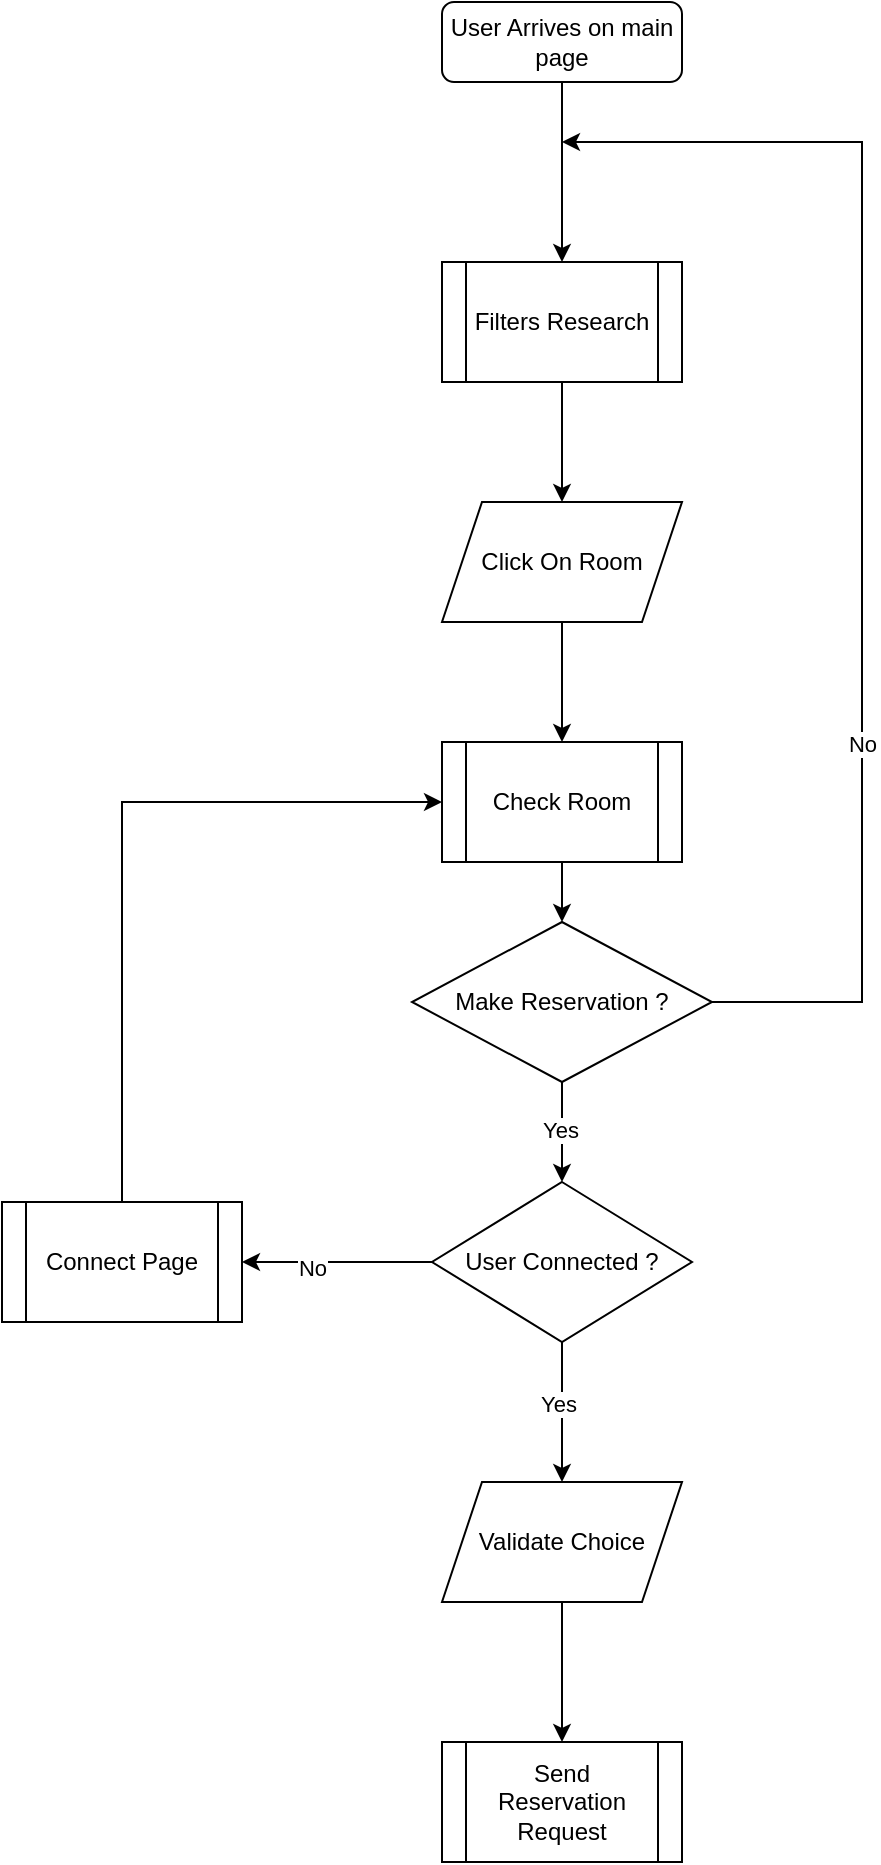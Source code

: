 <mxfile version="27.1.5">
  <diagram id="C5RBs43oDa-KdzZeNtuy" name="Page-1">
    <mxGraphModel dx="1343" dy="648" grid="1" gridSize="10" guides="1" tooltips="1" connect="1" arrows="1" fold="1" page="1" pageScale="1" pageWidth="827" pageHeight="1169" math="0" shadow="0">
      <root>
        <mxCell id="WIyWlLk6GJQsqaUBKTNV-0" />
        <mxCell id="WIyWlLk6GJQsqaUBKTNV-1" parent="WIyWlLk6GJQsqaUBKTNV-0" />
        <mxCell id="WIfyMI-WzecUwXFEvHSk-4" style="edgeStyle=orthogonalEdgeStyle;rounded=0;orthogonalLoop=1;jettySize=auto;html=1;" edge="1" parent="WIyWlLk6GJQsqaUBKTNV-1" source="WIyWlLk6GJQsqaUBKTNV-3" target="WIfyMI-WzecUwXFEvHSk-3">
          <mxGeometry relative="1" as="geometry" />
        </mxCell>
        <mxCell id="WIyWlLk6GJQsqaUBKTNV-3" value="User Arrives on main page" style="rounded=1;whiteSpace=wrap;html=1;fontSize=12;glass=0;strokeWidth=1;shadow=0;" parent="WIyWlLk6GJQsqaUBKTNV-1" vertex="1">
          <mxGeometry x="340" y="10" width="120" height="40" as="geometry" />
        </mxCell>
        <mxCell id="WIfyMI-WzecUwXFEvHSk-6" style="edgeStyle=orthogonalEdgeStyle;rounded=0;orthogonalLoop=1;jettySize=auto;html=1;" edge="1" parent="WIyWlLk6GJQsqaUBKTNV-1" source="WIfyMI-WzecUwXFEvHSk-3" target="WIfyMI-WzecUwXFEvHSk-5">
          <mxGeometry relative="1" as="geometry" />
        </mxCell>
        <mxCell id="WIfyMI-WzecUwXFEvHSk-3" value="Filters Research" style="shape=process;whiteSpace=wrap;html=1;backgroundOutline=1;" vertex="1" parent="WIyWlLk6GJQsqaUBKTNV-1">
          <mxGeometry x="340" y="140" width="120" height="60" as="geometry" />
        </mxCell>
        <mxCell id="WIfyMI-WzecUwXFEvHSk-8" style="edgeStyle=orthogonalEdgeStyle;rounded=0;orthogonalLoop=1;jettySize=auto;html=1;" edge="1" parent="WIyWlLk6GJQsqaUBKTNV-1" source="WIfyMI-WzecUwXFEvHSk-5" target="WIfyMI-WzecUwXFEvHSk-7">
          <mxGeometry relative="1" as="geometry" />
        </mxCell>
        <mxCell id="WIfyMI-WzecUwXFEvHSk-5" value="Click On Room" style="shape=parallelogram;perimeter=parallelogramPerimeter;whiteSpace=wrap;html=1;fixedSize=1;" vertex="1" parent="WIyWlLk6GJQsqaUBKTNV-1">
          <mxGeometry x="340" y="260" width="120" height="60" as="geometry" />
        </mxCell>
        <mxCell id="WIfyMI-WzecUwXFEvHSk-15" style="edgeStyle=orthogonalEdgeStyle;rounded=0;orthogonalLoop=1;jettySize=auto;html=1;" edge="1" parent="WIyWlLk6GJQsqaUBKTNV-1" source="WIfyMI-WzecUwXFEvHSk-7" target="WIfyMI-WzecUwXFEvHSk-9">
          <mxGeometry relative="1" as="geometry" />
        </mxCell>
        <mxCell id="WIfyMI-WzecUwXFEvHSk-7" value="Check Room" style="shape=process;whiteSpace=wrap;html=1;backgroundOutline=1;" vertex="1" parent="WIyWlLk6GJQsqaUBKTNV-1">
          <mxGeometry x="340" y="380" width="120" height="60" as="geometry" />
        </mxCell>
        <mxCell id="WIfyMI-WzecUwXFEvHSk-13" style="edgeStyle=orthogonalEdgeStyle;rounded=0;orthogonalLoop=1;jettySize=auto;html=1;exitX=1;exitY=0.5;exitDx=0;exitDy=0;" edge="1" parent="WIyWlLk6GJQsqaUBKTNV-1" source="WIfyMI-WzecUwXFEvHSk-9">
          <mxGeometry relative="1" as="geometry">
            <mxPoint x="400" y="80" as="targetPoint" />
            <Array as="points">
              <mxPoint x="550" y="510" />
              <mxPoint x="550" y="80" />
            </Array>
          </mxGeometry>
        </mxCell>
        <mxCell id="WIfyMI-WzecUwXFEvHSk-14" value="No" style="edgeLabel;html=1;align=center;verticalAlign=middle;resizable=0;points=[];" vertex="1" connectable="0" parent="WIfyMI-WzecUwXFEvHSk-13">
          <mxGeometry x="-0.377" relative="1" as="geometry">
            <mxPoint as="offset" />
          </mxGeometry>
        </mxCell>
        <mxCell id="WIfyMI-WzecUwXFEvHSk-16" style="edgeStyle=orthogonalEdgeStyle;rounded=0;orthogonalLoop=1;jettySize=auto;html=1;" edge="1" parent="WIyWlLk6GJQsqaUBKTNV-1" source="WIfyMI-WzecUwXFEvHSk-9" target="WIfyMI-WzecUwXFEvHSk-11">
          <mxGeometry relative="1" as="geometry" />
        </mxCell>
        <mxCell id="WIfyMI-WzecUwXFEvHSk-17" value="Yes" style="edgeLabel;html=1;align=center;verticalAlign=middle;resizable=0;points=[];" vertex="1" connectable="0" parent="WIfyMI-WzecUwXFEvHSk-16">
          <mxGeometry x="-0.054" y="-1" relative="1" as="geometry">
            <mxPoint as="offset" />
          </mxGeometry>
        </mxCell>
        <mxCell id="WIfyMI-WzecUwXFEvHSk-9" value="Make Reservation ?" style="rhombus;whiteSpace=wrap;html=1;" vertex="1" parent="WIyWlLk6GJQsqaUBKTNV-1">
          <mxGeometry x="325" y="470" width="150" height="80" as="geometry" />
        </mxCell>
        <mxCell id="WIfyMI-WzecUwXFEvHSk-20" style="edgeStyle=orthogonalEdgeStyle;rounded=0;orthogonalLoop=1;jettySize=auto;html=1;" edge="1" parent="WIyWlLk6GJQsqaUBKTNV-1" source="WIfyMI-WzecUwXFEvHSk-11" target="WIfyMI-WzecUwXFEvHSk-19">
          <mxGeometry relative="1" as="geometry" />
        </mxCell>
        <mxCell id="WIfyMI-WzecUwXFEvHSk-28" value="No" style="edgeLabel;html=1;align=center;verticalAlign=middle;resizable=0;points=[];" vertex="1" connectable="0" parent="WIfyMI-WzecUwXFEvHSk-20">
          <mxGeometry x="0.274" y="3" relative="1" as="geometry">
            <mxPoint as="offset" />
          </mxGeometry>
        </mxCell>
        <mxCell id="WIfyMI-WzecUwXFEvHSk-24" style="edgeStyle=orthogonalEdgeStyle;rounded=0;orthogonalLoop=1;jettySize=auto;html=1;entryX=0.5;entryY=0;entryDx=0;entryDy=0;" edge="1" parent="WIyWlLk6GJQsqaUBKTNV-1" source="WIfyMI-WzecUwXFEvHSk-11" target="WIfyMI-WzecUwXFEvHSk-26">
          <mxGeometry relative="1" as="geometry">
            <mxPoint x="400" y="750" as="targetPoint" />
          </mxGeometry>
        </mxCell>
        <mxCell id="WIfyMI-WzecUwXFEvHSk-29" value="Yes" style="edgeLabel;html=1;align=center;verticalAlign=middle;resizable=0;points=[];" vertex="1" connectable="0" parent="WIfyMI-WzecUwXFEvHSk-24">
          <mxGeometry x="-0.133" y="-2" relative="1" as="geometry">
            <mxPoint as="offset" />
          </mxGeometry>
        </mxCell>
        <mxCell id="WIfyMI-WzecUwXFEvHSk-11" value="User Connected ?" style="rhombus;whiteSpace=wrap;html=1;" vertex="1" parent="WIyWlLk6GJQsqaUBKTNV-1">
          <mxGeometry x="335" y="600" width="130" height="80" as="geometry" />
        </mxCell>
        <mxCell id="WIfyMI-WzecUwXFEvHSk-27" style="edgeStyle=orthogonalEdgeStyle;rounded=0;orthogonalLoop=1;jettySize=auto;html=1;exitX=0.5;exitY=0;exitDx=0;exitDy=0;entryX=0;entryY=0.5;entryDx=0;entryDy=0;" edge="1" parent="WIyWlLk6GJQsqaUBKTNV-1" source="WIfyMI-WzecUwXFEvHSk-19" target="WIfyMI-WzecUwXFEvHSk-7">
          <mxGeometry relative="1" as="geometry">
            <mxPoint x="400" y="330" as="targetPoint" />
            <Array as="points">
              <mxPoint x="180" y="410" />
            </Array>
          </mxGeometry>
        </mxCell>
        <mxCell id="WIfyMI-WzecUwXFEvHSk-19" value="Connect Page" style="shape=process;whiteSpace=wrap;html=1;backgroundOutline=1;" vertex="1" parent="WIyWlLk6GJQsqaUBKTNV-1">
          <mxGeometry x="120" y="610" width="120" height="60" as="geometry" />
        </mxCell>
        <mxCell id="WIfyMI-WzecUwXFEvHSk-31" style="edgeStyle=orthogonalEdgeStyle;rounded=0;orthogonalLoop=1;jettySize=auto;html=1;" edge="1" parent="WIyWlLk6GJQsqaUBKTNV-1" source="WIfyMI-WzecUwXFEvHSk-26" target="WIfyMI-WzecUwXFEvHSk-30">
          <mxGeometry relative="1" as="geometry" />
        </mxCell>
        <mxCell id="WIfyMI-WzecUwXFEvHSk-26" value="Validate Choice" style="shape=parallelogram;perimeter=parallelogramPerimeter;whiteSpace=wrap;html=1;fixedSize=1;" vertex="1" parent="WIyWlLk6GJQsqaUBKTNV-1">
          <mxGeometry x="340" y="750" width="120" height="60" as="geometry" />
        </mxCell>
        <mxCell id="WIfyMI-WzecUwXFEvHSk-30" value="Send Reservation Request" style="shape=process;whiteSpace=wrap;html=1;backgroundOutline=1;" vertex="1" parent="WIyWlLk6GJQsqaUBKTNV-1">
          <mxGeometry x="340" y="880" width="120" height="60" as="geometry" />
        </mxCell>
      </root>
    </mxGraphModel>
  </diagram>
</mxfile>

